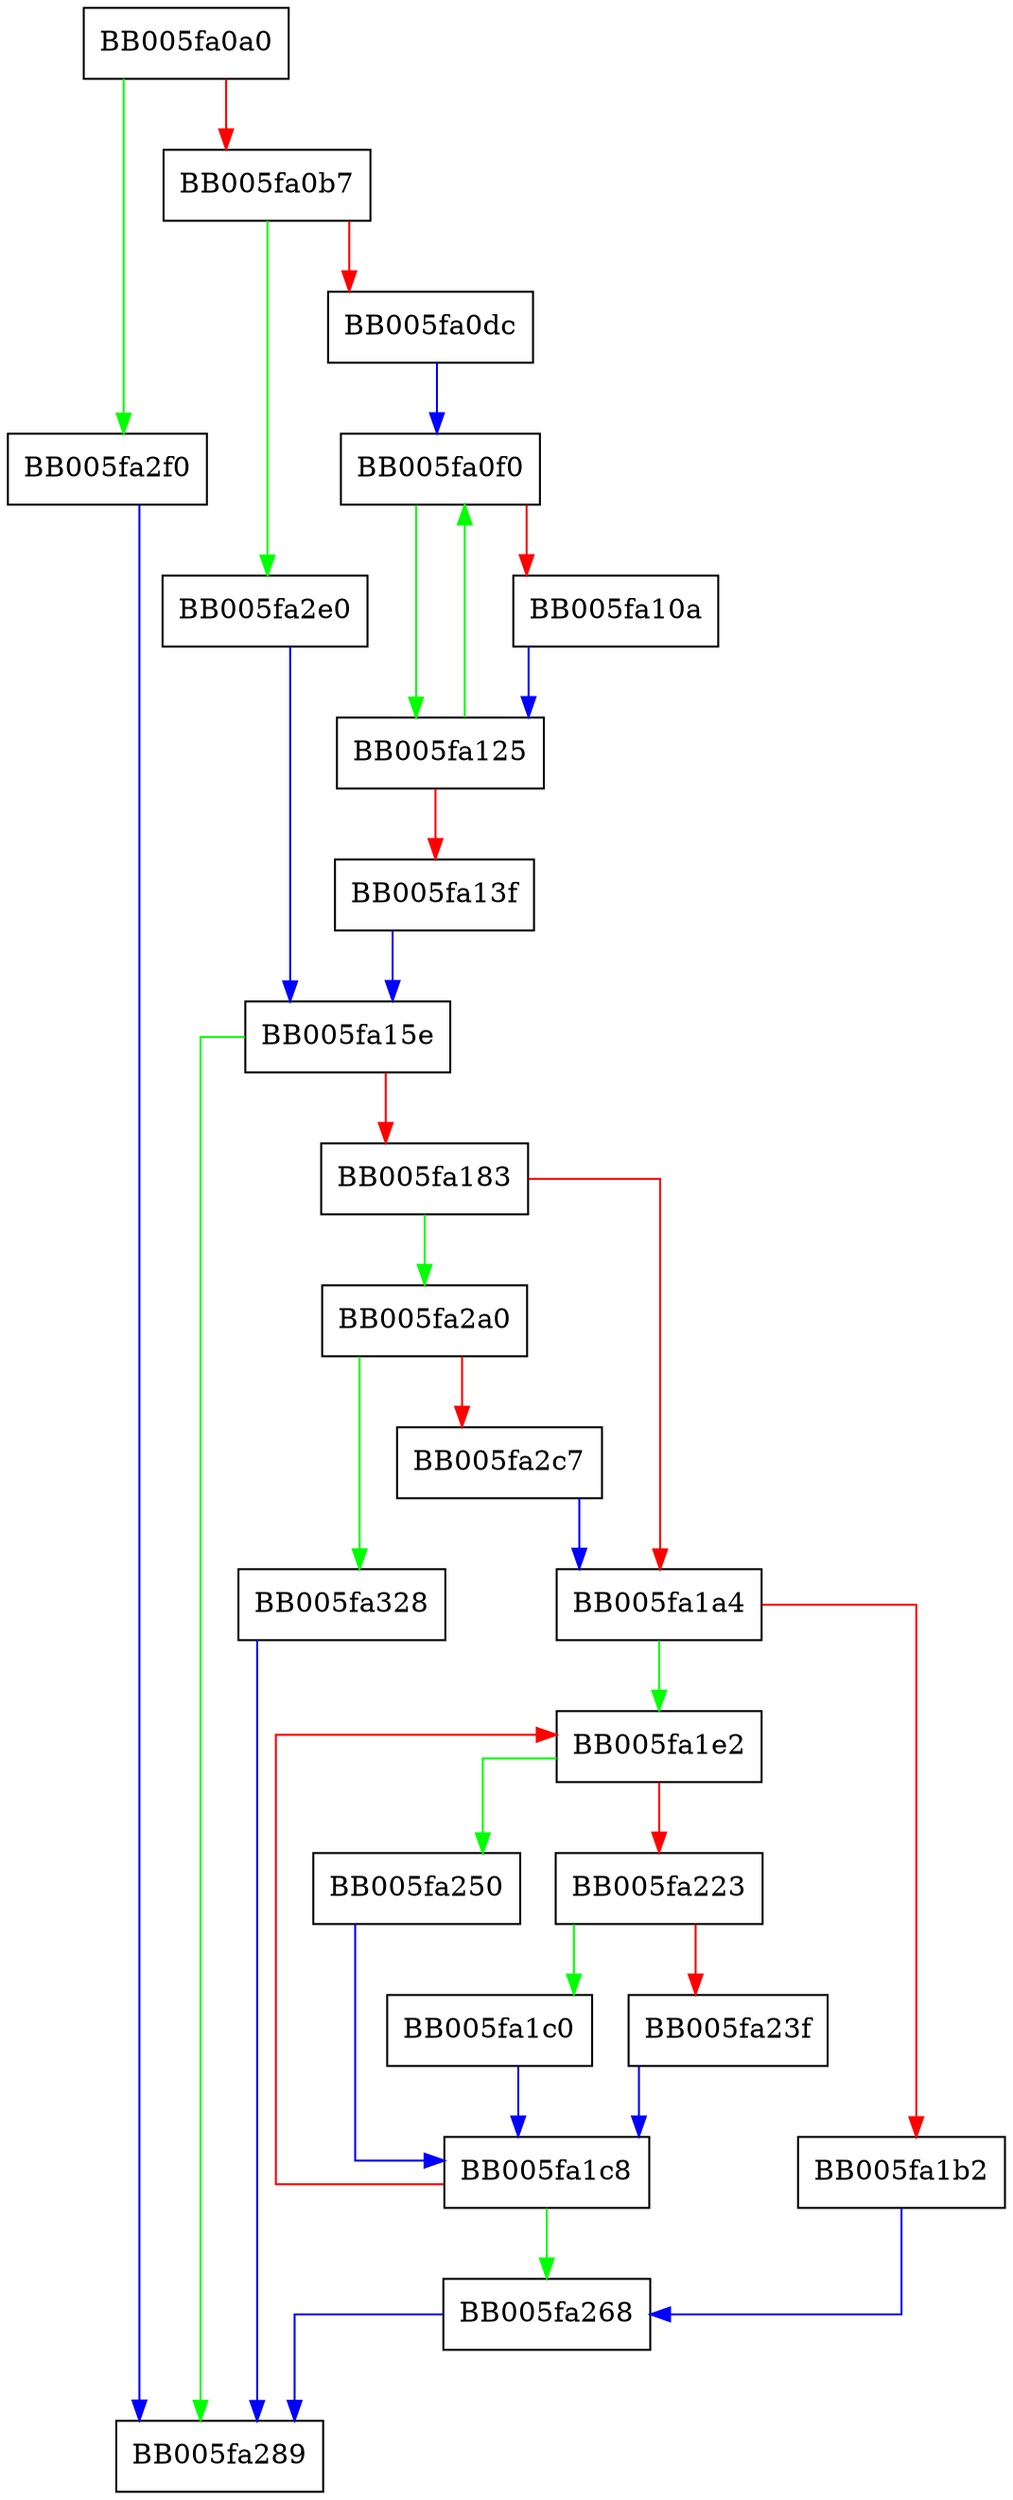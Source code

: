 digraph OSSL_PARAM_dup {
  node [shape="box"];
  graph [splines=ortho];
  BB005fa0a0 -> BB005fa2f0 [color="green"];
  BB005fa0a0 -> BB005fa0b7 [color="red"];
  BB005fa0b7 -> BB005fa2e0 [color="green"];
  BB005fa0b7 -> BB005fa0dc [color="red"];
  BB005fa0dc -> BB005fa0f0 [color="blue"];
  BB005fa0f0 -> BB005fa125 [color="green"];
  BB005fa0f0 -> BB005fa10a [color="red"];
  BB005fa10a -> BB005fa125 [color="blue"];
  BB005fa125 -> BB005fa0f0 [color="green"];
  BB005fa125 -> BB005fa13f [color="red"];
  BB005fa13f -> BB005fa15e [color="blue"];
  BB005fa15e -> BB005fa289 [color="green"];
  BB005fa15e -> BB005fa183 [color="red"];
  BB005fa183 -> BB005fa2a0 [color="green"];
  BB005fa183 -> BB005fa1a4 [color="red"];
  BB005fa1a4 -> BB005fa1e2 [color="green"];
  BB005fa1a4 -> BB005fa1b2 [color="red"];
  BB005fa1b2 -> BB005fa268 [color="blue"];
  BB005fa1c0 -> BB005fa1c8 [color="blue"];
  BB005fa1c8 -> BB005fa268 [color="green"];
  BB005fa1c8 -> BB005fa1e2 [color="red"];
  BB005fa1e2 -> BB005fa250 [color="green"];
  BB005fa1e2 -> BB005fa223 [color="red"];
  BB005fa223 -> BB005fa1c0 [color="green"];
  BB005fa223 -> BB005fa23f [color="red"];
  BB005fa23f -> BB005fa1c8 [color="blue"];
  BB005fa250 -> BB005fa1c8 [color="blue"];
  BB005fa268 -> BB005fa289 [color="blue"];
  BB005fa2a0 -> BB005fa328 [color="green"];
  BB005fa2a0 -> BB005fa2c7 [color="red"];
  BB005fa2c7 -> BB005fa1a4 [color="blue"];
  BB005fa2e0 -> BB005fa15e [color="blue"];
  BB005fa2f0 -> BB005fa289 [color="blue"];
  BB005fa328 -> BB005fa289 [color="blue"];
}